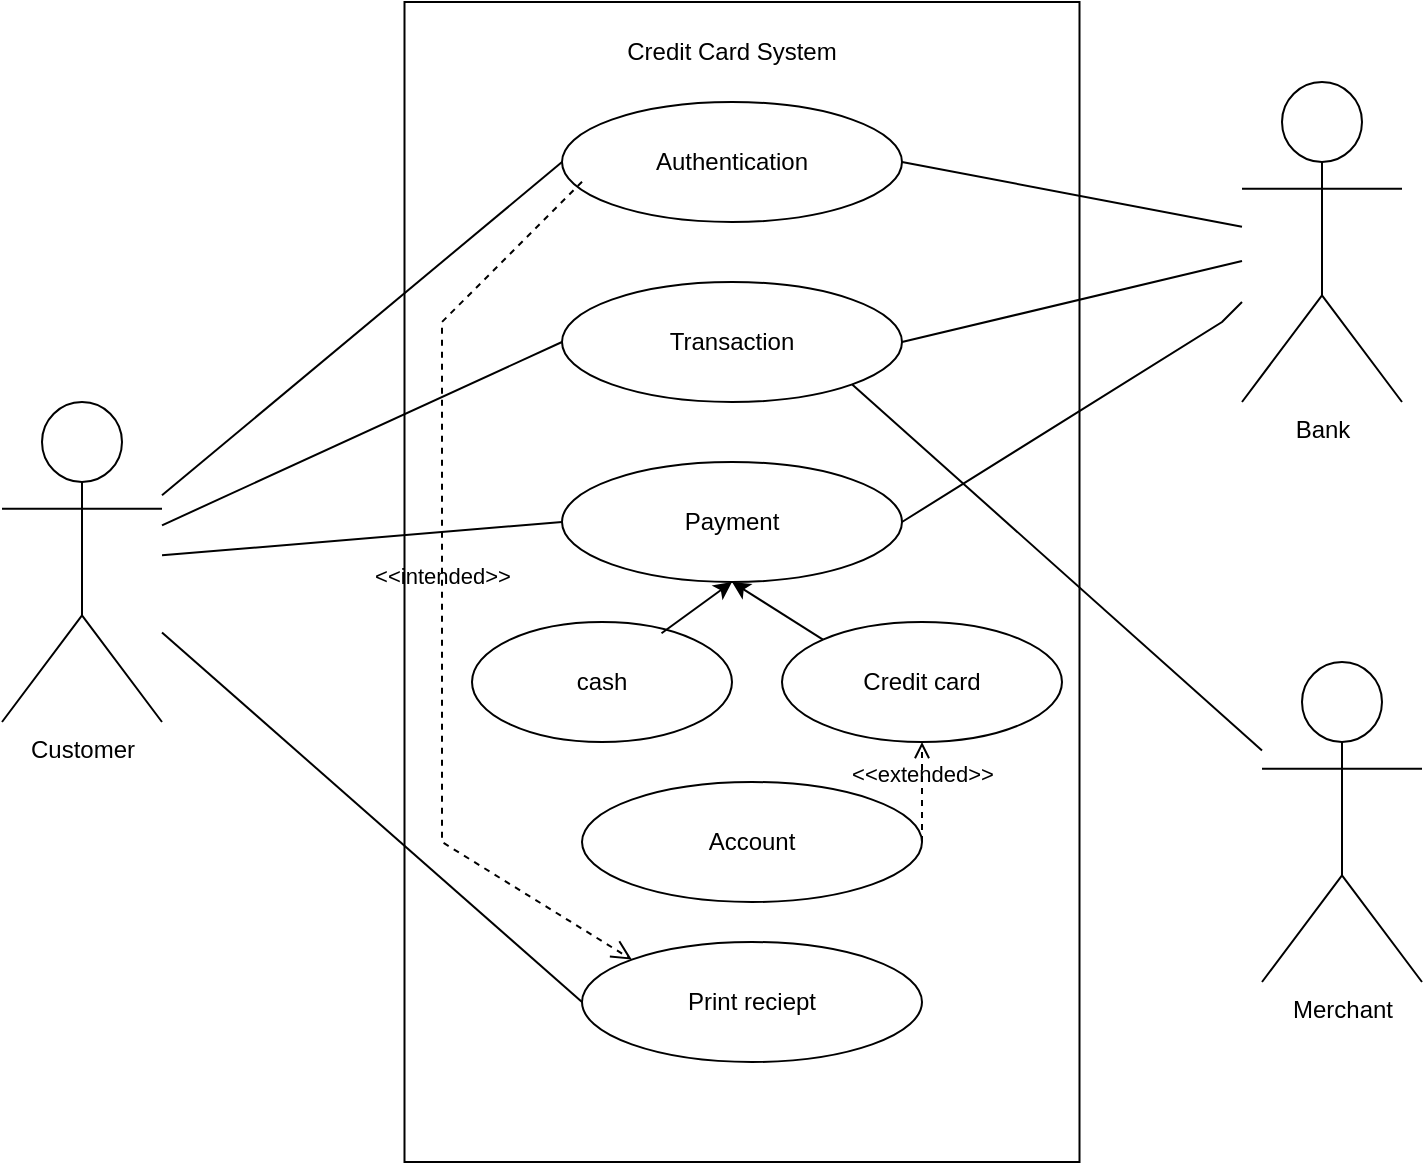 <mxfile version="24.9.3">
  <diagram name="Page-1" id="ebrNiejfBayrs7m7WIyZ">
    <mxGraphModel dx="1235" dy="614" grid="1" gridSize="10" guides="1" tooltips="1" connect="1" arrows="1" fold="1" page="1" pageScale="1" pageWidth="850" pageHeight="1100" math="0" shadow="0">
      <root>
        <object label="" id="0">
          <mxCell />
        </object>
        <mxCell id="1" parent="0" />
        <mxCell id="w2s5OYbkreesNwphxFh3-1" value="" style="rounded=0;whiteSpace=wrap;html=1;rotation=90;" vertex="1" parent="1">
          <mxGeometry x="140" y="311.25" width="580" height="337.5" as="geometry" />
        </mxCell>
        <mxCell id="w2s5OYbkreesNwphxFh3-2" value="Authentication" style="ellipse;whiteSpace=wrap;html=1;" vertex="1" parent="1">
          <mxGeometry x="340" y="240" width="170" height="60" as="geometry" />
        </mxCell>
        <mxCell id="w2s5OYbkreesNwphxFh3-3" value="Payment" style="ellipse;whiteSpace=wrap;html=1;" vertex="1" parent="1">
          <mxGeometry x="340" y="420" width="170" height="60" as="geometry" />
        </mxCell>
        <mxCell id="w2s5OYbkreesNwphxFh3-4" value="cash" style="ellipse;whiteSpace=wrap;html=1;" vertex="1" parent="1">
          <mxGeometry x="295" y="500" width="130" height="60" as="geometry" />
        </mxCell>
        <mxCell id="w2s5OYbkreesNwphxFh3-5" value="Credit card" style="ellipse;whiteSpace=wrap;html=1;" vertex="1" parent="1">
          <mxGeometry x="450" y="500" width="140" height="60" as="geometry" />
        </mxCell>
        <mxCell id="w2s5OYbkreesNwphxFh3-6" value="Account" style="ellipse;whiteSpace=wrap;html=1;" vertex="1" parent="1">
          <mxGeometry x="350" y="580" width="170" height="60" as="geometry" />
        </mxCell>
        <mxCell id="w2s5OYbkreesNwphxFh3-7" value="Transaction" style="ellipse;whiteSpace=wrap;html=1;" vertex="1" parent="1">
          <mxGeometry x="340" y="330" width="170" height="60" as="geometry" />
        </mxCell>
        <mxCell id="w2s5OYbkreesNwphxFh3-9" value="Print reciept" style="ellipse;whiteSpace=wrap;html=1;" vertex="1" parent="1">
          <mxGeometry x="350" y="660" width="170" height="60" as="geometry" />
        </mxCell>
        <mxCell id="w2s5OYbkreesNwphxFh3-10" value="Credit Card System" style="text;html=1;align=center;verticalAlign=middle;whiteSpace=wrap;rounded=0;" vertex="1" parent="1">
          <mxGeometry x="330" y="200" width="190" height="30" as="geometry" />
        </mxCell>
        <mxCell id="w2s5OYbkreesNwphxFh3-11" value="Customer" style="shape=umlActor;verticalLabelPosition=bottom;verticalAlign=top;html=1;outlineConnect=0;" vertex="1" parent="1">
          <mxGeometry x="60" y="390" width="80" height="160" as="geometry" />
        </mxCell>
        <mxCell id="w2s5OYbkreesNwphxFh3-12" value="Bank" style="shape=umlActor;verticalLabelPosition=bottom;verticalAlign=top;html=1;outlineConnect=0;" vertex="1" parent="1">
          <mxGeometry x="680" y="230" width="80" height="160" as="geometry" />
        </mxCell>
        <mxCell id="w2s5OYbkreesNwphxFh3-13" value="Merchant" style="shape=umlActor;verticalLabelPosition=bottom;verticalAlign=top;html=1;outlineConnect=0;points=[[0,0.333,0,0,0],[0,1,0,-31,6],[0,1,0,-31,28],[0,1,0,0,0],[0.25,0.1,0,0,0],[0.5,0,0,0,0],[0.5,0.5,0,0,0],[0.75,0.1,0,0,0],[1,0.333,0,0,0],[1,1,0,0,0],[1,1,0,44,25]];" vertex="1" parent="1">
          <mxGeometry x="690" y="520" width="80" height="160" as="geometry" />
        </mxCell>
        <mxCell id="w2s5OYbkreesNwphxFh3-20" value="" style="endArrow=none;html=1;rounded=0;entryX=0;entryY=0.5;entryDx=0;entryDy=0;" edge="1" parent="1" source="w2s5OYbkreesNwphxFh3-11" target="w2s5OYbkreesNwphxFh3-2">
          <mxGeometry width="50" height="50" relative="1" as="geometry">
            <mxPoint x="170" y="430" as="sourcePoint" />
            <mxPoint x="600" y="380" as="targetPoint" />
          </mxGeometry>
        </mxCell>
        <mxCell id="w2s5OYbkreesNwphxFh3-21" value="" style="endArrow=none;html=1;rounded=0;entryX=0;entryY=0.5;entryDx=0;entryDy=0;" edge="1" parent="1" source="w2s5OYbkreesNwphxFh3-11" target="w2s5OYbkreesNwphxFh3-7">
          <mxGeometry width="50" height="50" relative="1" as="geometry">
            <mxPoint x="170" y="460" as="sourcePoint" />
            <mxPoint x="600" y="380" as="targetPoint" />
          </mxGeometry>
        </mxCell>
        <mxCell id="w2s5OYbkreesNwphxFh3-22" value="" style="endArrow=none;html=1;rounded=0;entryX=0;entryY=0.5;entryDx=0;entryDy=0;" edge="1" parent="1" source="w2s5OYbkreesNwphxFh3-11" target="w2s5OYbkreesNwphxFh3-3">
          <mxGeometry width="50" height="50" relative="1" as="geometry">
            <mxPoint x="170" y="490" as="sourcePoint" />
            <mxPoint x="600" y="380" as="targetPoint" />
          </mxGeometry>
        </mxCell>
        <mxCell id="w2s5OYbkreesNwphxFh3-23" value="" style="endArrow=none;html=1;rounded=0;entryX=0;entryY=0.5;entryDx=0;entryDy=0;" edge="1" parent="1" source="w2s5OYbkreesNwphxFh3-11" target="w2s5OYbkreesNwphxFh3-9">
          <mxGeometry width="50" height="50" relative="1" as="geometry">
            <mxPoint x="180" y="510" as="sourcePoint" />
            <mxPoint x="430" y="430" as="targetPoint" />
          </mxGeometry>
        </mxCell>
        <mxCell id="w2s5OYbkreesNwphxFh3-24" value="" style="endArrow=none;html=1;rounded=0;entryX=1;entryY=0.5;entryDx=0;entryDy=0;" edge="1" parent="1" source="w2s5OYbkreesNwphxFh3-12" target="w2s5OYbkreesNwphxFh3-2">
          <mxGeometry width="50" height="50" relative="1" as="geometry">
            <mxPoint x="660" y="300" as="sourcePoint" />
            <mxPoint x="430" y="430" as="targetPoint" />
          </mxGeometry>
        </mxCell>
        <mxCell id="w2s5OYbkreesNwphxFh3-25" value="" style="endArrow=none;html=1;rounded=0;entryX=1;entryY=0.5;entryDx=0;entryDy=0;" edge="1" parent="1" source="w2s5OYbkreesNwphxFh3-12" target="w2s5OYbkreesNwphxFh3-7">
          <mxGeometry width="50" height="50" relative="1" as="geometry">
            <mxPoint x="660" y="330" as="sourcePoint" />
            <mxPoint x="430" y="430" as="targetPoint" />
          </mxGeometry>
        </mxCell>
        <mxCell id="w2s5OYbkreesNwphxFh3-26" value="" style="endArrow=none;html=1;rounded=0;exitX=1;exitY=0.5;exitDx=0;exitDy=0;" edge="1" parent="1" source="w2s5OYbkreesNwphxFh3-3">
          <mxGeometry width="50" height="50" relative="1" as="geometry">
            <mxPoint x="380" y="480" as="sourcePoint" />
            <mxPoint x="670" y="350" as="targetPoint" />
            <Array as="points">
              <mxPoint x="670" y="350" />
              <mxPoint x="680" y="340" />
            </Array>
          </mxGeometry>
        </mxCell>
        <mxCell id="w2s5OYbkreesNwphxFh3-28" value="" style="endArrow=none;html=1;rounded=0;entryX=1;entryY=1;entryDx=0;entryDy=0;" edge="1" parent="1" source="w2s5OYbkreesNwphxFh3-13" target="w2s5OYbkreesNwphxFh3-7">
          <mxGeometry width="50" height="50" relative="1" as="geometry">
            <mxPoint x="380" y="480" as="sourcePoint" />
            <mxPoint x="430" y="430" as="targetPoint" />
          </mxGeometry>
        </mxCell>
        <mxCell id="w2s5OYbkreesNwphxFh3-31" value="" style="endArrow=classic;html=1;rounded=0;exitX=0.729;exitY=0.094;exitDx=0;exitDy=0;entryX=0.5;entryY=1;entryDx=0;entryDy=0;exitPerimeter=0;" edge="1" parent="1" source="w2s5OYbkreesNwphxFh3-4" target="w2s5OYbkreesNwphxFh3-3">
          <mxGeometry width="50" height="50" relative="1" as="geometry">
            <mxPoint x="380" y="650" as="sourcePoint" />
            <mxPoint x="430" y="600" as="targetPoint" />
          </mxGeometry>
        </mxCell>
        <mxCell id="w2s5OYbkreesNwphxFh3-32" value="" style="endArrow=classic;html=1;rounded=0;exitX=0;exitY=0;exitDx=0;exitDy=0;entryX=0.5;entryY=1;entryDx=0;entryDy=0;" edge="1" parent="1" source="w2s5OYbkreesNwphxFh3-5" target="w2s5OYbkreesNwphxFh3-3">
          <mxGeometry width="50" height="50" relative="1" as="geometry">
            <mxPoint x="380" y="650" as="sourcePoint" />
            <mxPoint x="430" y="600" as="targetPoint" />
          </mxGeometry>
        </mxCell>
        <mxCell id="w2s5OYbkreesNwphxFh3-36" value="&amp;lt;&amp;lt;intended&amp;gt;&amp;gt;" style="endArrow=open;startArrow=none;endFill=0;startFill=0;endSize=8;html=1;verticalAlign=bottom;dashed=1;labelBackgroundColor=none;rounded=0;entryX=0;entryY=0;entryDx=0;entryDy=0;exitX=0.155;exitY=0.737;exitDx=0;exitDy=0;exitPerimeter=0;" edge="1" parent="1" source="w2s5OYbkreesNwphxFh3-1" target="w2s5OYbkreesNwphxFh3-9">
          <mxGeometry width="160" relative="1" as="geometry">
            <mxPoint x="278.03" y="347.28" as="sourcePoint" />
            <mxPoint x="295" y="660" as="targetPoint" />
            <Array as="points">
              <mxPoint x="280" y="350" />
              <mxPoint x="280" y="610" />
            </Array>
          </mxGeometry>
        </mxCell>
        <mxCell id="w2s5OYbkreesNwphxFh3-37" value="&amp;lt;&amp;lt;extended&amp;gt;&amp;gt;" style="html=1;verticalAlign=bottom;labelBackgroundColor=none;endArrow=open;endFill=0;dashed=1;rounded=0;exitX=1;exitY=0.5;exitDx=0;exitDy=0;entryX=0.5;entryY=1;entryDx=0;entryDy=0;" edge="1" parent="1" source="w2s5OYbkreesNwphxFh3-6" target="w2s5OYbkreesNwphxFh3-5">
          <mxGeometry width="160" relative="1" as="geometry">
            <mxPoint x="560" y="450" as="sourcePoint" />
            <mxPoint x="720" y="450" as="targetPoint" />
          </mxGeometry>
        </mxCell>
      </root>
    </mxGraphModel>
  </diagram>
</mxfile>

